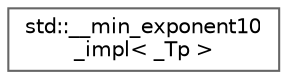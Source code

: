 digraph "Graphical Class Hierarchy"
{
 // LATEX_PDF_SIZE
  bgcolor="transparent";
  edge [fontname=Helvetica,fontsize=10,labelfontname=Helvetica,labelfontsize=10];
  node [fontname=Helvetica,fontsize=10,shape=box,height=0.2,width=0.4];
  rankdir="LR";
  Node0 [id="Node000000",label="std::__min_exponent10\l_impl\< _Tp \>",height=0.2,width=0.4,color="grey40", fillcolor="white", style="filled",URL="$structstd_1_1____min__exponent10__impl.html",tooltip=" "];
}
